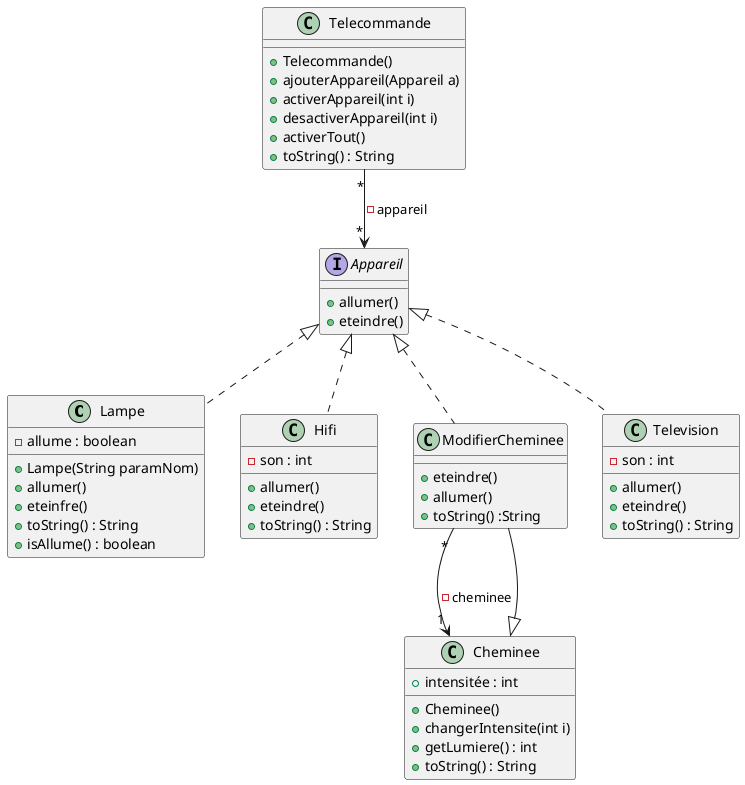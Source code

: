 @startuml



class Lampe{
-allume : boolean
+Lampe(String paramNom)
+allumer()
+eteinfre()
+toString() : String
+isAllume() : boolean
}

interface Appareil{
+allumer()
+eteindre()
}

class Telecommande{
+Telecommande()
+ajouterAppareil(Appareil a)
+activerAppareil(int i)
+desactiverAppareil(int i)
+activerTout()
+toString() : String
}



class Hifi {
-son : int
+allumer()
+eteindre()
+toString() : String
}

class Cheminee{
+intensitée : int
+Cheminee()
+changerIntensite(int i)
+getLumiere() : int
+toString() : String
}

class ModifierCheminee{
+eteindre()
+allumer()
+toString() :String
}

class Television{
-son : int
+allumer()
+eteindre()
+toString() : String
}


Appareil  <|.. Lampe
Appareil  <|..  Hifi
Appareil  <|..  Television
Appareil <|.. ModifierCheminee
Telecommande "*" --> "*" Appareil : -appareil
ModifierCheminee "*" --> "1" Cheminee : -cheminee
ModifierCheminee --|>  Cheminee


@enduml